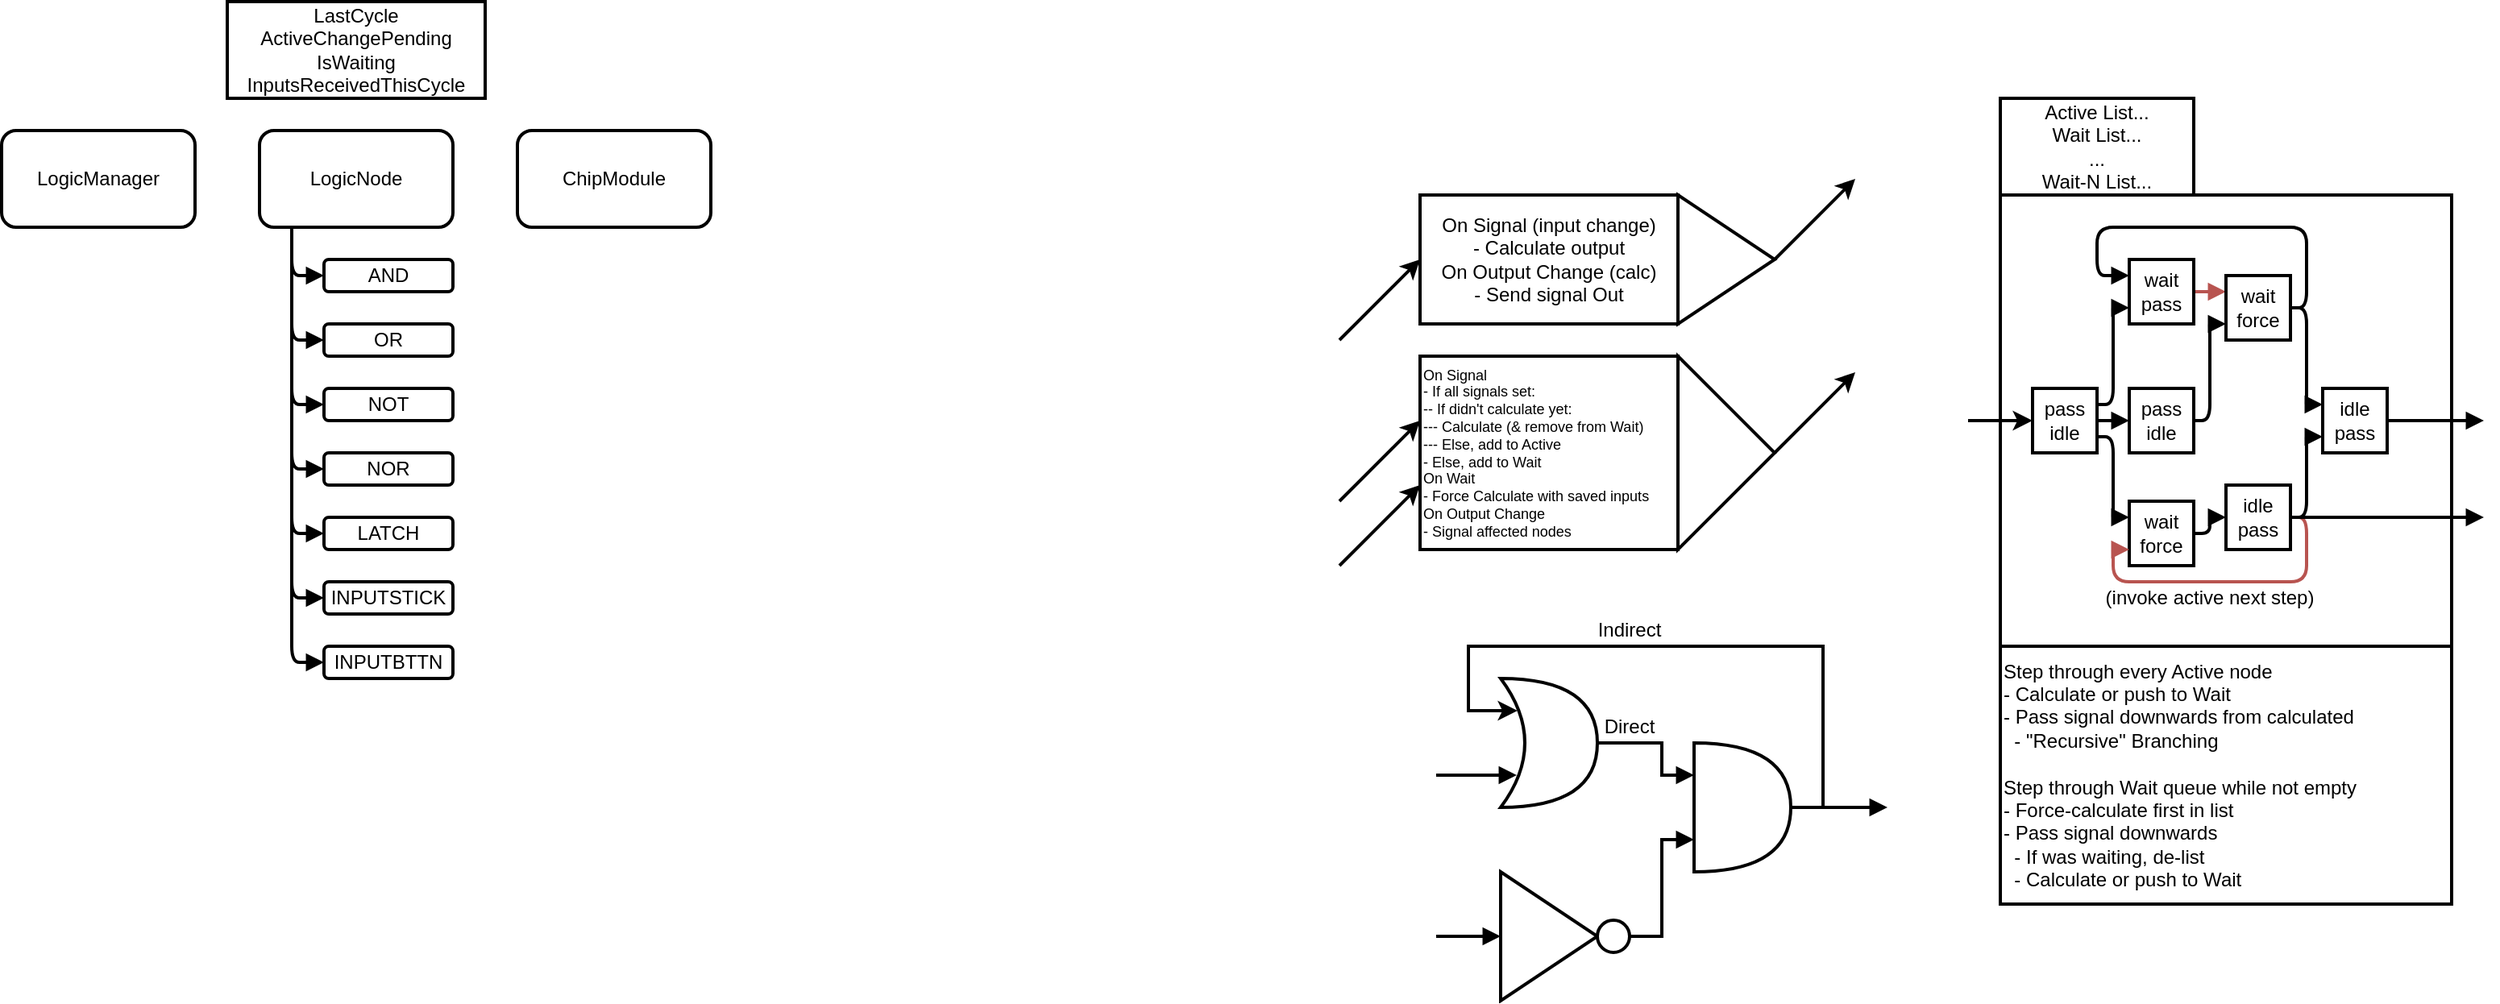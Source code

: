 <mxfile version="14.2.3" type="github">
  <diagram id="E52MmVwpF91qKEDKbdTn" name="Page-1">
    <mxGraphModel dx="1756" dy="509" grid="1" gridSize="10" guides="1" tooltips="1" connect="1" arrows="1" fold="1" page="1" pageScale="1" pageWidth="850" pageHeight="1100" math="0" shadow="0">
      <root>
        <mxCell id="0" />
        <mxCell id="1" parent="0" />
        <mxCell id="ZpuD7SG0wU9qkFbI6m0f-9" style="edgeStyle=orthogonalEdgeStyle;rounded=0;orthogonalLoop=1;jettySize=auto;html=1;entryX=0.175;entryY=0.25;entryDx=0;entryDy=0;entryPerimeter=0;exitX=1;exitY=0.5;exitDx=0;exitDy=0;exitPerimeter=0;strokeWidth=2;" parent="1" source="ZpuD7SG0wU9qkFbI6m0f-6" target="ZpuD7SG0wU9qkFbI6m0f-7" edge="1">
          <mxGeometry relative="1" as="geometry">
            <Array as="points">
              <mxPoint x="330" y="540" />
              <mxPoint x="330" y="440" />
              <mxPoint x="110" y="440" />
              <mxPoint x="110" y="480" />
            </Array>
          </mxGeometry>
        </mxCell>
        <mxCell id="ZpuD7SG0wU9qkFbI6m0f-16" style="edgeStyle=orthogonalEdgeStyle;rounded=0;orthogonalLoop=1;jettySize=auto;html=1;strokeWidth=2;endArrow=block;endFill=1;" parent="1" source="ZpuD7SG0wU9qkFbI6m0f-6" edge="1">
          <mxGeometry relative="1" as="geometry">
            <mxPoint x="370" y="540" as="targetPoint" />
          </mxGeometry>
        </mxCell>
        <mxCell id="ZpuD7SG0wU9qkFbI6m0f-6" value="" style="shape=or;whiteSpace=wrap;html=1;strokeWidth=2;" parent="1" vertex="1">
          <mxGeometry x="250" y="500" width="60" height="80" as="geometry" />
        </mxCell>
        <mxCell id="ZpuD7SG0wU9qkFbI6m0f-11" style="edgeStyle=orthogonalEdgeStyle;rounded=0;orthogonalLoop=1;jettySize=auto;html=1;entryX=0;entryY=0.25;entryDx=0;entryDy=0;entryPerimeter=0;strokeWidth=2;endArrow=block;endFill=1;" parent="1" source="ZpuD7SG0wU9qkFbI6m0f-7" target="ZpuD7SG0wU9qkFbI6m0f-6" edge="1">
          <mxGeometry relative="1" as="geometry">
            <Array as="points">
              <mxPoint x="230" y="500" />
              <mxPoint x="230" y="520" />
            </Array>
          </mxGeometry>
        </mxCell>
        <mxCell id="ZpuD7SG0wU9qkFbI6m0f-7" value="" style="shape=xor;whiteSpace=wrap;html=1;strokeWidth=2;" parent="1" vertex="1">
          <mxGeometry x="130" y="460" width="60" height="80" as="geometry" />
        </mxCell>
        <mxCell id="ZpuD7SG0wU9qkFbI6m0f-10" style="edgeStyle=orthogonalEdgeStyle;rounded=0;orthogonalLoop=1;jettySize=auto;html=1;entryX=0;entryY=0.75;entryDx=0;entryDy=0;entryPerimeter=0;strokeWidth=2;endArrow=block;endFill=1;" parent="1" source="ZpuD7SG0wU9qkFbI6m0f-8" target="ZpuD7SG0wU9qkFbI6m0f-6" edge="1">
          <mxGeometry relative="1" as="geometry">
            <Array as="points">
              <mxPoint x="230" y="620" />
              <mxPoint x="230" y="560" />
            </Array>
          </mxGeometry>
        </mxCell>
        <mxCell id="ZpuD7SG0wU9qkFbI6m0f-8" value="" style="triangle;whiteSpace=wrap;html=1;strokeWidth=2;" parent="1" vertex="1">
          <mxGeometry x="130" y="580" width="60" height="80" as="geometry" />
        </mxCell>
        <mxCell id="ZpuD7SG0wU9qkFbI6m0f-12" value="" style="ellipse;whiteSpace=wrap;html=1;strokeWidth=2;" parent="1" vertex="1">
          <mxGeometry x="190" y="610" width="20" height="20" as="geometry" />
        </mxCell>
        <mxCell id="ZpuD7SG0wU9qkFbI6m0f-17" value="" style="endArrow=block;html=1;strokeWidth=2;endFill=1;" parent="1" edge="1">
          <mxGeometry width="50" height="50" relative="1" as="geometry">
            <mxPoint x="90" y="520" as="sourcePoint" />
            <mxPoint x="140" y="520" as="targetPoint" />
          </mxGeometry>
        </mxCell>
        <mxCell id="ZpuD7SG0wU9qkFbI6m0f-18" value="" style="endArrow=block;html=1;strokeWidth=2;endFill=1;" parent="1" edge="1">
          <mxGeometry width="50" height="50" relative="1" as="geometry">
            <mxPoint x="90" y="620" as="sourcePoint" />
            <mxPoint x="130" y="620" as="targetPoint" />
          </mxGeometry>
        </mxCell>
        <mxCell id="ZpuD7SG0wU9qkFbI6m0f-19" value="Direct" style="text;html=1;strokeColor=none;fillColor=none;align=center;verticalAlign=middle;whiteSpace=wrap;rounded=0;" parent="1" vertex="1">
          <mxGeometry x="190" y="480" width="40" height="20" as="geometry" />
        </mxCell>
        <mxCell id="ZpuD7SG0wU9qkFbI6m0f-20" value="&lt;div&gt;Indirect&lt;/div&gt;" style="text;html=1;strokeColor=none;fillColor=none;align=center;verticalAlign=middle;whiteSpace=wrap;rounded=0;" parent="1" vertex="1">
          <mxGeometry x="190" y="420" width="40" height="20" as="geometry" />
        </mxCell>
        <mxCell id="ZpuD7SG0wU9qkFbI6m0f-21" value="" style="triangle;whiteSpace=wrap;html=1;strokeWidth=2;" parent="1" vertex="1">
          <mxGeometry x="240" y="160" width="60" height="80" as="geometry" />
        </mxCell>
        <mxCell id="ZpuD7SG0wU9qkFbI6m0f-22" value="On Signal (input change)&lt;br&gt;&lt;div&gt;- Calculate output&lt;/div&gt;&lt;div&gt;On Output Change (calc)&lt;br&gt;&lt;/div&gt;&lt;div&gt;- Send signal Out&lt;/div&gt;" style="rounded=0;whiteSpace=wrap;html=1;strokeWidth=2;align=center;" parent="1" vertex="1">
          <mxGeometry x="80" y="160" width="160" height="80" as="geometry" />
        </mxCell>
        <mxCell id="ZpuD7SG0wU9qkFbI6m0f-23" value="" style="endArrow=classic;html=1;strokeWidth=2;" parent="1" edge="1">
          <mxGeometry width="50" height="50" relative="1" as="geometry">
            <mxPoint x="30" y="250" as="sourcePoint" />
            <mxPoint x="80" y="200" as="targetPoint" />
          </mxGeometry>
        </mxCell>
        <mxCell id="ZpuD7SG0wU9qkFbI6m0f-24" value="" style="endArrow=classic;html=1;strokeWidth=2;" parent="1" edge="1">
          <mxGeometry width="50" height="50" relative="1" as="geometry">
            <mxPoint x="300" y="200" as="sourcePoint" />
            <mxPoint x="350" y="150" as="targetPoint" />
          </mxGeometry>
        </mxCell>
        <mxCell id="ZpuD7SG0wU9qkFbI6m0f-26" value="" style="rounded=0;whiteSpace=wrap;html=1;strokeWidth=2;" parent="1" vertex="1">
          <mxGeometry x="440" y="160" width="280" height="280" as="geometry" />
        </mxCell>
        <mxCell id="ZpuD7SG0wU9qkFbI6m0f-34" style="edgeStyle=orthogonalEdgeStyle;rounded=1;orthogonalLoop=1;jettySize=auto;html=1;entryX=0;entryY=0.5;entryDx=0;entryDy=0;startArrow=none;startFill=0;endArrow=block;endFill=1;strokeWidth=2;" parent="1" source="ZpuD7SG0wU9qkFbI6m0f-27" target="ZpuD7SG0wU9qkFbI6m0f-28" edge="1">
          <mxGeometry relative="1" as="geometry">
            <Array as="points">
              <mxPoint x="520" y="300" />
            </Array>
          </mxGeometry>
        </mxCell>
        <mxCell id="ZpuD7SG0wU9qkFbI6m0f-35" style="edgeStyle=orthogonalEdgeStyle;rounded=1;orthogonalLoop=1;jettySize=auto;html=1;exitX=1;exitY=0.25;exitDx=0;exitDy=0;entryX=0;entryY=0.75;entryDx=0;entryDy=0;startArrow=none;startFill=0;endArrow=block;endFill=1;strokeWidth=2;" parent="1" source="ZpuD7SG0wU9qkFbI6m0f-27" target="ZpuD7SG0wU9qkFbI6m0f-29" edge="1">
          <mxGeometry relative="1" as="geometry">
            <Array as="points">
              <mxPoint x="510" y="290" />
              <mxPoint x="510" y="230" />
            </Array>
          </mxGeometry>
        </mxCell>
        <mxCell id="ZpuD7SG0wU9qkFbI6m0f-52" style="edgeStyle=orthogonalEdgeStyle;rounded=1;orthogonalLoop=1;jettySize=auto;html=1;exitX=1;exitY=0.75;exitDx=0;exitDy=0;entryX=0;entryY=0.25;entryDx=0;entryDy=0;startArrow=none;startFill=0;endArrow=block;endFill=1;strokeWidth=2;" parent="1" source="ZpuD7SG0wU9qkFbI6m0f-27" target="ZpuD7SG0wU9qkFbI6m0f-31" edge="1">
          <mxGeometry relative="1" as="geometry">
            <Array as="points">
              <mxPoint x="510" y="310" />
              <mxPoint x="510" y="360" />
            </Array>
          </mxGeometry>
        </mxCell>
        <mxCell id="ZpuD7SG0wU9qkFbI6m0f-27" value="&lt;div&gt;pass&lt;/div&gt;idle" style="rounded=0;whiteSpace=wrap;html=1;strokeWidth=2;" parent="1" vertex="1">
          <mxGeometry x="460" y="280" width="40" height="40" as="geometry" />
        </mxCell>
        <mxCell id="ZpuD7SG0wU9qkFbI6m0f-36" style="edgeStyle=orthogonalEdgeStyle;rounded=1;orthogonalLoop=1;jettySize=auto;html=1;entryX=0;entryY=0.75;entryDx=0;entryDy=0;startArrow=none;startFill=0;endArrow=block;endFill=1;strokeWidth=2;" parent="1" source="ZpuD7SG0wU9qkFbI6m0f-28" target="ZpuD7SG0wU9qkFbI6m0f-30" edge="1">
          <mxGeometry relative="1" as="geometry">
            <Array as="points">
              <mxPoint x="570" y="300" />
              <mxPoint x="570" y="240" />
            </Array>
          </mxGeometry>
        </mxCell>
        <mxCell id="ZpuD7SG0wU9qkFbI6m0f-28" value="&lt;div&gt;pass&lt;/div&gt;&lt;div&gt;idle&lt;/div&gt;" style="rounded=0;whiteSpace=wrap;html=1;strokeWidth=2;" parent="1" vertex="1">
          <mxGeometry x="520" y="280" width="40" height="40" as="geometry" />
        </mxCell>
        <mxCell id="ZpuD7SG0wU9qkFbI6m0f-37" style="edgeStyle=orthogonalEdgeStyle;rounded=0;orthogonalLoop=1;jettySize=auto;html=1;entryX=0;entryY=0.25;entryDx=0;entryDy=0;startArrow=none;startFill=0;endArrow=block;endFill=1;strokeWidth=2;fillColor=#f8cecc;strokeColor=#b85450;" parent="1" source="ZpuD7SG0wU9qkFbI6m0f-29" target="ZpuD7SG0wU9qkFbI6m0f-30" edge="1">
          <mxGeometry relative="1" as="geometry">
            <Array as="points">
              <mxPoint x="560" y="220" />
              <mxPoint x="560" y="220" />
            </Array>
          </mxGeometry>
        </mxCell>
        <mxCell id="ZpuD7SG0wU9qkFbI6m0f-29" value="&lt;div&gt;wait&lt;/div&gt;pass" style="rounded=0;whiteSpace=wrap;html=1;strokeWidth=2;" parent="1" vertex="1">
          <mxGeometry x="520" y="200" width="40" height="40" as="geometry" />
        </mxCell>
        <mxCell id="ZpuD7SG0wU9qkFbI6m0f-38" style="edgeStyle=orthogonalEdgeStyle;rounded=1;orthogonalLoop=1;jettySize=auto;html=1;entryX=0;entryY=0.25;entryDx=0;entryDy=0;startArrow=none;startFill=0;endArrow=block;endFill=1;strokeWidth=2;" parent="1" source="ZpuD7SG0wU9qkFbI6m0f-30" target="ZpuD7SG0wU9qkFbI6m0f-29" edge="1">
          <mxGeometry relative="1" as="geometry">
            <Array as="points">
              <mxPoint x="630" y="230" />
              <mxPoint x="630" y="180" />
              <mxPoint x="500" y="180" />
              <mxPoint x="500" y="210" />
            </Array>
          </mxGeometry>
        </mxCell>
        <mxCell id="ZpuD7SG0wU9qkFbI6m0f-39" style="edgeStyle=orthogonalEdgeStyle;rounded=1;orthogonalLoop=1;jettySize=auto;html=1;exitX=1;exitY=0.5;exitDx=0;exitDy=0;entryX=0;entryY=0.25;entryDx=0;entryDy=0;startArrow=none;startFill=0;endArrow=block;endFill=1;strokeWidth=2;" parent="1" source="ZpuD7SG0wU9qkFbI6m0f-30" target="ZpuD7SG0wU9qkFbI6m0f-33" edge="1">
          <mxGeometry relative="1" as="geometry">
            <Array as="points">
              <mxPoint x="630" y="230" />
              <mxPoint x="630" y="290" />
            </Array>
          </mxGeometry>
        </mxCell>
        <mxCell id="ZpuD7SG0wU9qkFbI6m0f-30" value="&lt;div&gt;wait&lt;/div&gt;&lt;div&gt;force&lt;/div&gt;" style="rounded=0;whiteSpace=wrap;html=1;strokeWidth=2;" parent="1" vertex="1">
          <mxGeometry x="580" y="210" width="40" height="40" as="geometry" />
        </mxCell>
        <mxCell id="ZpuD7SG0wU9qkFbI6m0f-54" style="edgeStyle=orthogonalEdgeStyle;rounded=1;orthogonalLoop=1;jettySize=auto;html=1;entryX=0;entryY=0.5;entryDx=0;entryDy=0;startArrow=none;startFill=0;endArrow=block;endFill=1;strokeWidth=2;" parent="1" source="ZpuD7SG0wU9qkFbI6m0f-31" target="ZpuD7SG0wU9qkFbI6m0f-32" edge="1">
          <mxGeometry relative="1" as="geometry">
            <Array as="points">
              <mxPoint x="570" y="370" />
              <mxPoint x="570" y="360" />
            </Array>
          </mxGeometry>
        </mxCell>
        <mxCell id="ZpuD7SG0wU9qkFbI6m0f-31" value="&lt;div&gt;wait&lt;/div&gt;force" style="rounded=0;whiteSpace=wrap;html=1;strokeWidth=2;" parent="1" vertex="1">
          <mxGeometry x="520" y="350" width="40" height="40" as="geometry" />
        </mxCell>
        <mxCell id="ZpuD7SG0wU9qkFbI6m0f-42" style="edgeStyle=orthogonalEdgeStyle;rounded=1;orthogonalLoop=1;jettySize=auto;html=1;entryX=0;entryY=0.75;entryDx=0;entryDy=0;startArrow=none;startFill=0;endArrow=block;endFill=1;strokeWidth=2;" parent="1" source="ZpuD7SG0wU9qkFbI6m0f-32" target="ZpuD7SG0wU9qkFbI6m0f-33" edge="1">
          <mxGeometry relative="1" as="geometry">
            <Array as="points">
              <mxPoint x="630" y="360" />
              <mxPoint x="630" y="310" />
            </Array>
          </mxGeometry>
        </mxCell>
        <mxCell id="ZpuD7SG0wU9qkFbI6m0f-55" style="edgeStyle=orthogonalEdgeStyle;rounded=1;orthogonalLoop=1;jettySize=auto;html=1;startArrow=none;startFill=0;endArrow=block;endFill=1;strokeWidth=2;fillColor=#f8cecc;strokeColor=#b85450;" parent="1" source="ZpuD7SG0wU9qkFbI6m0f-32" edge="1">
          <mxGeometry relative="1" as="geometry">
            <mxPoint x="520" y="380" as="targetPoint" />
            <Array as="points">
              <mxPoint x="630" y="360" />
              <mxPoint x="630" y="400" />
              <mxPoint x="510" y="400" />
              <mxPoint x="510" y="380" />
            </Array>
          </mxGeometry>
        </mxCell>
        <mxCell id="ZpuD7SG0wU9qkFbI6m0f-56" style="edgeStyle=orthogonalEdgeStyle;rounded=0;orthogonalLoop=1;jettySize=auto;html=1;exitX=1;exitY=0.5;exitDx=0;exitDy=0;startArrow=none;startFill=0;endArrow=block;endFill=1;strokeWidth=2;" parent="1" source="ZpuD7SG0wU9qkFbI6m0f-32" edge="1">
          <mxGeometry relative="1" as="geometry">
            <mxPoint x="740" y="360" as="targetPoint" />
          </mxGeometry>
        </mxCell>
        <mxCell id="ZpuD7SG0wU9qkFbI6m0f-32" value="&lt;div&gt;idle&lt;br&gt;&lt;/div&gt;&lt;div&gt;pass&lt;/div&gt;" style="rounded=0;whiteSpace=wrap;html=1;strokeWidth=2;" parent="1" vertex="1">
          <mxGeometry x="580" y="340" width="40" height="40" as="geometry" />
        </mxCell>
        <mxCell id="ZpuD7SG0wU9qkFbI6m0f-45" style="edgeStyle=orthogonalEdgeStyle;rounded=0;orthogonalLoop=1;jettySize=auto;html=1;exitX=1;exitY=0.5;exitDx=0;exitDy=0;startArrow=none;startFill=0;endArrow=block;endFill=1;strokeWidth=2;" parent="1" source="ZpuD7SG0wU9qkFbI6m0f-33" edge="1">
          <mxGeometry relative="1" as="geometry">
            <mxPoint x="740" y="300" as="targetPoint" />
          </mxGeometry>
        </mxCell>
        <mxCell id="ZpuD7SG0wU9qkFbI6m0f-33" value="idle&lt;br&gt;&lt;div&gt;pass&lt;/div&gt;" style="rounded=0;whiteSpace=wrap;html=1;strokeWidth=2;" parent="1" vertex="1">
          <mxGeometry x="640" y="280" width="40" height="40" as="geometry" />
        </mxCell>
        <mxCell id="ZpuD7SG0wU9qkFbI6m0f-47" value="" style="endArrow=classic;html=1;strokeWidth=2;entryX=0;entryY=0.5;entryDx=0;entryDy=0;" parent="1" target="ZpuD7SG0wU9qkFbI6m0f-27" edge="1">
          <mxGeometry width="50" height="50" relative="1" as="geometry">
            <mxPoint x="420" y="300" as="sourcePoint" />
            <mxPoint x="450" y="250" as="targetPoint" />
          </mxGeometry>
        </mxCell>
        <mxCell id="ZpuD7SG0wU9qkFbI6m0f-58" value="&lt;div&gt;Step through every Active node&lt;/div&gt;&lt;div&gt;- Calculate or push to Wait&lt;/div&gt;&lt;div&gt;- Pass signal downwards from calculated&lt;/div&gt;&lt;div&gt;&amp;nbsp; - &quot;Recursive&quot; Branching&lt;br&gt;&lt;/div&gt;&lt;div&gt;&lt;br&gt;&lt;/div&gt;&lt;div&gt;Step through Wait queue while not empty&lt;br&gt;&lt;/div&gt;&lt;div&gt;- Force-calculate first in list&lt;/div&gt;&lt;div&gt;- Pass signal downwards&lt;/div&gt;&lt;div&gt;&amp;nbsp; - If was waiting, de-list&lt;/div&gt;&lt;div&gt;&amp;nbsp; - Calculate or push to Wait&lt;br&gt;&lt;/div&gt;" style="rounded=0;whiteSpace=wrap;html=1;strokeWidth=2;align=left;" parent="1" vertex="1">
          <mxGeometry x="440" y="440" width="280" height="160" as="geometry" />
        </mxCell>
        <mxCell id="ZpuD7SG0wU9qkFbI6m0f-59" value="(invoke active next step)" style="text;html=1;strokeColor=none;fillColor=none;align=center;verticalAlign=middle;whiteSpace=wrap;rounded=0;" parent="1" vertex="1">
          <mxGeometry x="470" y="400" width="200" height="20" as="geometry" />
        </mxCell>
        <mxCell id="ZpuD7SG0wU9qkFbI6m0f-61" value="ChipModule" style="rounded=1;whiteSpace=wrap;html=1;strokeWidth=2;" parent="1" vertex="1">
          <mxGeometry x="-480" y="120" width="120" height="60" as="geometry" />
        </mxCell>
        <mxCell id="ZpuD7SG0wU9qkFbI6m0f-73" style="edgeStyle=orthogonalEdgeStyle;rounded=1;orthogonalLoop=1;jettySize=auto;html=1;entryX=0;entryY=0.5;entryDx=0;entryDy=0;startArrow=none;startFill=0;endArrow=block;endFill=1;strokeWidth=2;" parent="1" source="ZpuD7SG0wU9qkFbI6m0f-62" target="ZpuD7SG0wU9qkFbI6m0f-65" edge="1">
          <mxGeometry relative="1" as="geometry">
            <Array as="points">
              <mxPoint x="-620" y="210" />
            </Array>
          </mxGeometry>
        </mxCell>
        <mxCell id="ZpuD7SG0wU9qkFbI6m0f-74" style="edgeStyle=orthogonalEdgeStyle;rounded=1;orthogonalLoop=1;jettySize=auto;html=1;entryX=0;entryY=0.5;entryDx=0;entryDy=0;startArrow=none;startFill=0;endArrow=block;endFill=1;strokeWidth=2;" parent="1" source="ZpuD7SG0wU9qkFbI6m0f-62" target="ZpuD7SG0wU9qkFbI6m0f-66" edge="1">
          <mxGeometry relative="1" as="geometry">
            <Array as="points">
              <mxPoint x="-620" y="250" />
            </Array>
          </mxGeometry>
        </mxCell>
        <mxCell id="ZpuD7SG0wU9qkFbI6m0f-75" style="edgeStyle=orthogonalEdgeStyle;rounded=1;orthogonalLoop=1;jettySize=auto;html=1;entryX=0;entryY=0.5;entryDx=0;entryDy=0;startArrow=none;startFill=0;endArrow=block;endFill=1;strokeWidth=2;" parent="1" source="ZpuD7SG0wU9qkFbI6m0f-62" target="ZpuD7SG0wU9qkFbI6m0f-67" edge="1">
          <mxGeometry relative="1" as="geometry">
            <Array as="points">
              <mxPoint x="-620" y="290" />
            </Array>
          </mxGeometry>
        </mxCell>
        <mxCell id="ZpuD7SG0wU9qkFbI6m0f-76" style="edgeStyle=orthogonalEdgeStyle;rounded=1;orthogonalLoop=1;jettySize=auto;html=1;entryX=0;entryY=0.5;entryDx=0;entryDy=0;startArrow=none;startFill=0;endArrow=block;endFill=1;strokeWidth=2;" parent="1" source="ZpuD7SG0wU9qkFbI6m0f-62" target="ZpuD7SG0wU9qkFbI6m0f-68" edge="1">
          <mxGeometry relative="1" as="geometry">
            <Array as="points">
              <mxPoint x="-620" y="330" />
            </Array>
          </mxGeometry>
        </mxCell>
        <mxCell id="ZpuD7SG0wU9qkFbI6m0f-77" style="edgeStyle=orthogonalEdgeStyle;rounded=1;orthogonalLoop=1;jettySize=auto;html=1;entryX=0;entryY=0.5;entryDx=0;entryDy=0;startArrow=none;startFill=0;endArrow=block;endFill=1;strokeWidth=2;" parent="1" source="ZpuD7SG0wU9qkFbI6m0f-62" target="ZpuD7SG0wU9qkFbI6m0f-69" edge="1">
          <mxGeometry relative="1" as="geometry">
            <Array as="points">
              <mxPoint x="-620" y="370" />
            </Array>
          </mxGeometry>
        </mxCell>
        <mxCell id="ZpuD7SG0wU9qkFbI6m0f-78" style="edgeStyle=orthogonalEdgeStyle;rounded=1;orthogonalLoop=1;jettySize=auto;html=1;entryX=0;entryY=0.5;entryDx=0;entryDy=0;startArrow=none;startFill=0;endArrow=block;endFill=1;strokeWidth=2;" parent="1" source="ZpuD7SG0wU9qkFbI6m0f-62" target="ZpuD7SG0wU9qkFbI6m0f-70" edge="1">
          <mxGeometry relative="1" as="geometry">
            <Array as="points">
              <mxPoint x="-620" y="410" />
            </Array>
          </mxGeometry>
        </mxCell>
        <mxCell id="ZpuD7SG0wU9qkFbI6m0f-79" style="edgeStyle=orthogonalEdgeStyle;rounded=1;orthogonalLoop=1;jettySize=auto;html=1;entryX=0;entryY=0.5;entryDx=0;entryDy=0;startArrow=none;startFill=0;endArrow=block;endFill=1;strokeWidth=2;" parent="1" source="ZpuD7SG0wU9qkFbI6m0f-62" target="ZpuD7SG0wU9qkFbI6m0f-72" edge="1">
          <mxGeometry relative="1" as="geometry">
            <Array as="points">
              <mxPoint x="-620" y="450" />
            </Array>
          </mxGeometry>
        </mxCell>
        <mxCell id="ZpuD7SG0wU9qkFbI6m0f-62" value="&lt;div&gt;LogicNode&lt;/div&gt;" style="rounded=1;whiteSpace=wrap;html=1;strokeWidth=2;" parent="1" vertex="1">
          <mxGeometry x="-640" y="120" width="120" height="60" as="geometry" />
        </mxCell>
        <mxCell id="ZpuD7SG0wU9qkFbI6m0f-64" value="LogicManager" style="rounded=1;whiteSpace=wrap;html=1;strokeWidth=2;" parent="1" vertex="1">
          <mxGeometry x="-800" y="120" width="120" height="60" as="geometry" />
        </mxCell>
        <mxCell id="ZpuD7SG0wU9qkFbI6m0f-65" value="&lt;div&gt;AND&lt;/div&gt;" style="rounded=1;whiteSpace=wrap;html=1;strokeWidth=2;" parent="1" vertex="1">
          <mxGeometry x="-600" y="200" width="80" height="20" as="geometry" />
        </mxCell>
        <mxCell id="ZpuD7SG0wU9qkFbI6m0f-66" value="OR" style="rounded=1;whiteSpace=wrap;html=1;strokeWidth=2;" parent="1" vertex="1">
          <mxGeometry x="-600" y="240" width="80" height="20" as="geometry" />
        </mxCell>
        <mxCell id="ZpuD7SG0wU9qkFbI6m0f-67" value="NOT" style="rounded=1;whiteSpace=wrap;html=1;strokeWidth=2;" parent="1" vertex="1">
          <mxGeometry x="-600" y="280" width="80" height="20" as="geometry" />
        </mxCell>
        <mxCell id="ZpuD7SG0wU9qkFbI6m0f-68" value="NOR" style="rounded=1;whiteSpace=wrap;html=1;strokeWidth=2;" parent="1" vertex="1">
          <mxGeometry x="-600" y="320" width="80" height="20" as="geometry" />
        </mxCell>
        <mxCell id="ZpuD7SG0wU9qkFbI6m0f-69" value="LATCH" style="rounded=1;whiteSpace=wrap;html=1;strokeWidth=2;" parent="1" vertex="1">
          <mxGeometry x="-600" y="360" width="80" height="20" as="geometry" />
        </mxCell>
        <mxCell id="ZpuD7SG0wU9qkFbI6m0f-70" value="INPUTSTICK" style="rounded=1;whiteSpace=wrap;html=1;strokeWidth=2;" parent="1" vertex="1">
          <mxGeometry x="-600" y="400" width="80" height="20" as="geometry" />
        </mxCell>
        <mxCell id="ZpuD7SG0wU9qkFbI6m0f-72" value="INPUTBTTN" style="rounded=1;whiteSpace=wrap;html=1;strokeWidth=2;" parent="1" vertex="1">
          <mxGeometry x="-600" y="440" width="80" height="20" as="geometry" />
        </mxCell>
        <mxCell id="ZpuD7SG0wU9qkFbI6m0f-80" value="&lt;div&gt;LastCycle&lt;/div&gt;&lt;div&gt;ActiveChangePending&lt;/div&gt;&lt;div&gt;IsWaiting&lt;/div&gt;&lt;div&gt;InputsReceivedThisCycle&lt;br&gt;&lt;/div&gt;" style="rounded=0;whiteSpace=wrap;html=1;strokeWidth=2;" parent="1" vertex="1">
          <mxGeometry x="-660" y="40" width="160" height="60" as="geometry" />
        </mxCell>
        <mxCell id="ZpuD7SG0wU9qkFbI6m0f-81" value="&lt;div style=&quot;font-size: 9px&quot;&gt;&lt;font style=&quot;font-size: 9px&quot;&gt;On Signal&lt;/font&gt;&lt;/div&gt;&lt;div style=&quot;font-size: 9px&quot;&gt;&lt;font style=&quot;font-size: 9px&quot;&gt;- If all signals set:&lt;/font&gt;&lt;/div&gt;&lt;div style=&quot;font-size: 9px&quot;&gt;&lt;font style=&quot;font-size: 9px&quot;&gt;-- If didn&#39;t calculate yet:&lt;br&gt;&lt;/font&gt;&lt;/div&gt;&lt;div style=&quot;font-size: 9px&quot;&gt;&lt;font style=&quot;font-size: 9px&quot;&gt;--- Calculate (&amp;amp; remove from Wait)&lt;br&gt;&lt;/font&gt;&lt;/div&gt;&lt;div style=&quot;font-size: 9px&quot;&gt;&lt;font style=&quot;font-size: 9px&quot;&gt;--- Else, add to Active&lt;br&gt;&lt;/font&gt;&lt;/div&gt;&lt;div style=&quot;font-size: 9px&quot;&gt;&lt;font style=&quot;font-size: 9px&quot;&gt;- Else, add to Wait&lt;/font&gt;&lt;/div&gt;&lt;div style=&quot;font-size: 9px&quot;&gt;&lt;font style=&quot;font-size: 9px&quot;&gt;On Wait&lt;/font&gt;&lt;/div&gt;&lt;div style=&quot;font-size: 9px&quot;&gt;&lt;font style=&quot;font-size: 9px&quot;&gt;- Force Calculate with saved inputs&lt;br&gt;&lt;/font&gt;&lt;/div&gt;&lt;div style=&quot;font-size: 9px&quot;&gt;&lt;font style=&quot;font-size: 9px&quot;&gt;On Output Change&lt;/font&gt;&lt;/div&gt;&lt;div style=&quot;font-size: 9px&quot;&gt;&lt;font style=&quot;font-size: 9px&quot;&gt;- Signal affected nodes&lt;br&gt;&lt;/font&gt;&lt;/div&gt;" style="rounded=0;whiteSpace=wrap;html=1;strokeWidth=2;align=left;fontSize=8;" parent="1" vertex="1">
          <mxGeometry x="80" y="260" width="160" height="120" as="geometry" />
        </mxCell>
        <mxCell id="ZpuD7SG0wU9qkFbI6m0f-82" value="" style="endArrow=classic;html=1;strokeWidth=2;" parent="1" edge="1">
          <mxGeometry width="50" height="50" relative="1" as="geometry">
            <mxPoint x="30" y="390" as="sourcePoint" />
            <mxPoint x="80" y="340" as="targetPoint" />
          </mxGeometry>
        </mxCell>
        <mxCell id="ZpuD7SG0wU9qkFbI6m0f-83" value="" style="endArrow=classic;html=1;strokeWidth=2;" parent="1" edge="1">
          <mxGeometry width="50" height="50" relative="1" as="geometry">
            <mxPoint x="30" y="350" as="sourcePoint" />
            <mxPoint x="80" y="300" as="targetPoint" />
          </mxGeometry>
        </mxCell>
        <mxCell id="ZpuD7SG0wU9qkFbI6m0f-84" value="" style="endArrow=classic;html=1;strokeWidth=2;" parent="1" edge="1">
          <mxGeometry width="50" height="50" relative="1" as="geometry">
            <mxPoint x="300" y="320" as="sourcePoint" />
            <mxPoint x="350" y="270" as="targetPoint" />
          </mxGeometry>
        </mxCell>
        <mxCell id="ZpuD7SG0wU9qkFbI6m0f-85" value="" style="triangle;whiteSpace=wrap;html=1;strokeWidth=2;" parent="1" vertex="1">
          <mxGeometry x="240" y="260" width="60" height="120" as="geometry" />
        </mxCell>
        <mxCell id="sQ7jSc39O0Ix88ieAijf-7" value="&lt;div&gt;Active List...&lt;/div&gt;&lt;div&gt;Wait List...&lt;/div&gt;&lt;div&gt;...&lt;/div&gt;&lt;div&gt;Wait-N List...&lt;br&gt;&lt;/div&gt;" style="rounded=0;whiteSpace=wrap;html=1;strokeWidth=2;fontSize=12;align=center;" vertex="1" parent="1">
          <mxGeometry x="440" y="100" width="120" height="60" as="geometry" />
        </mxCell>
      </root>
    </mxGraphModel>
  </diagram>
</mxfile>
